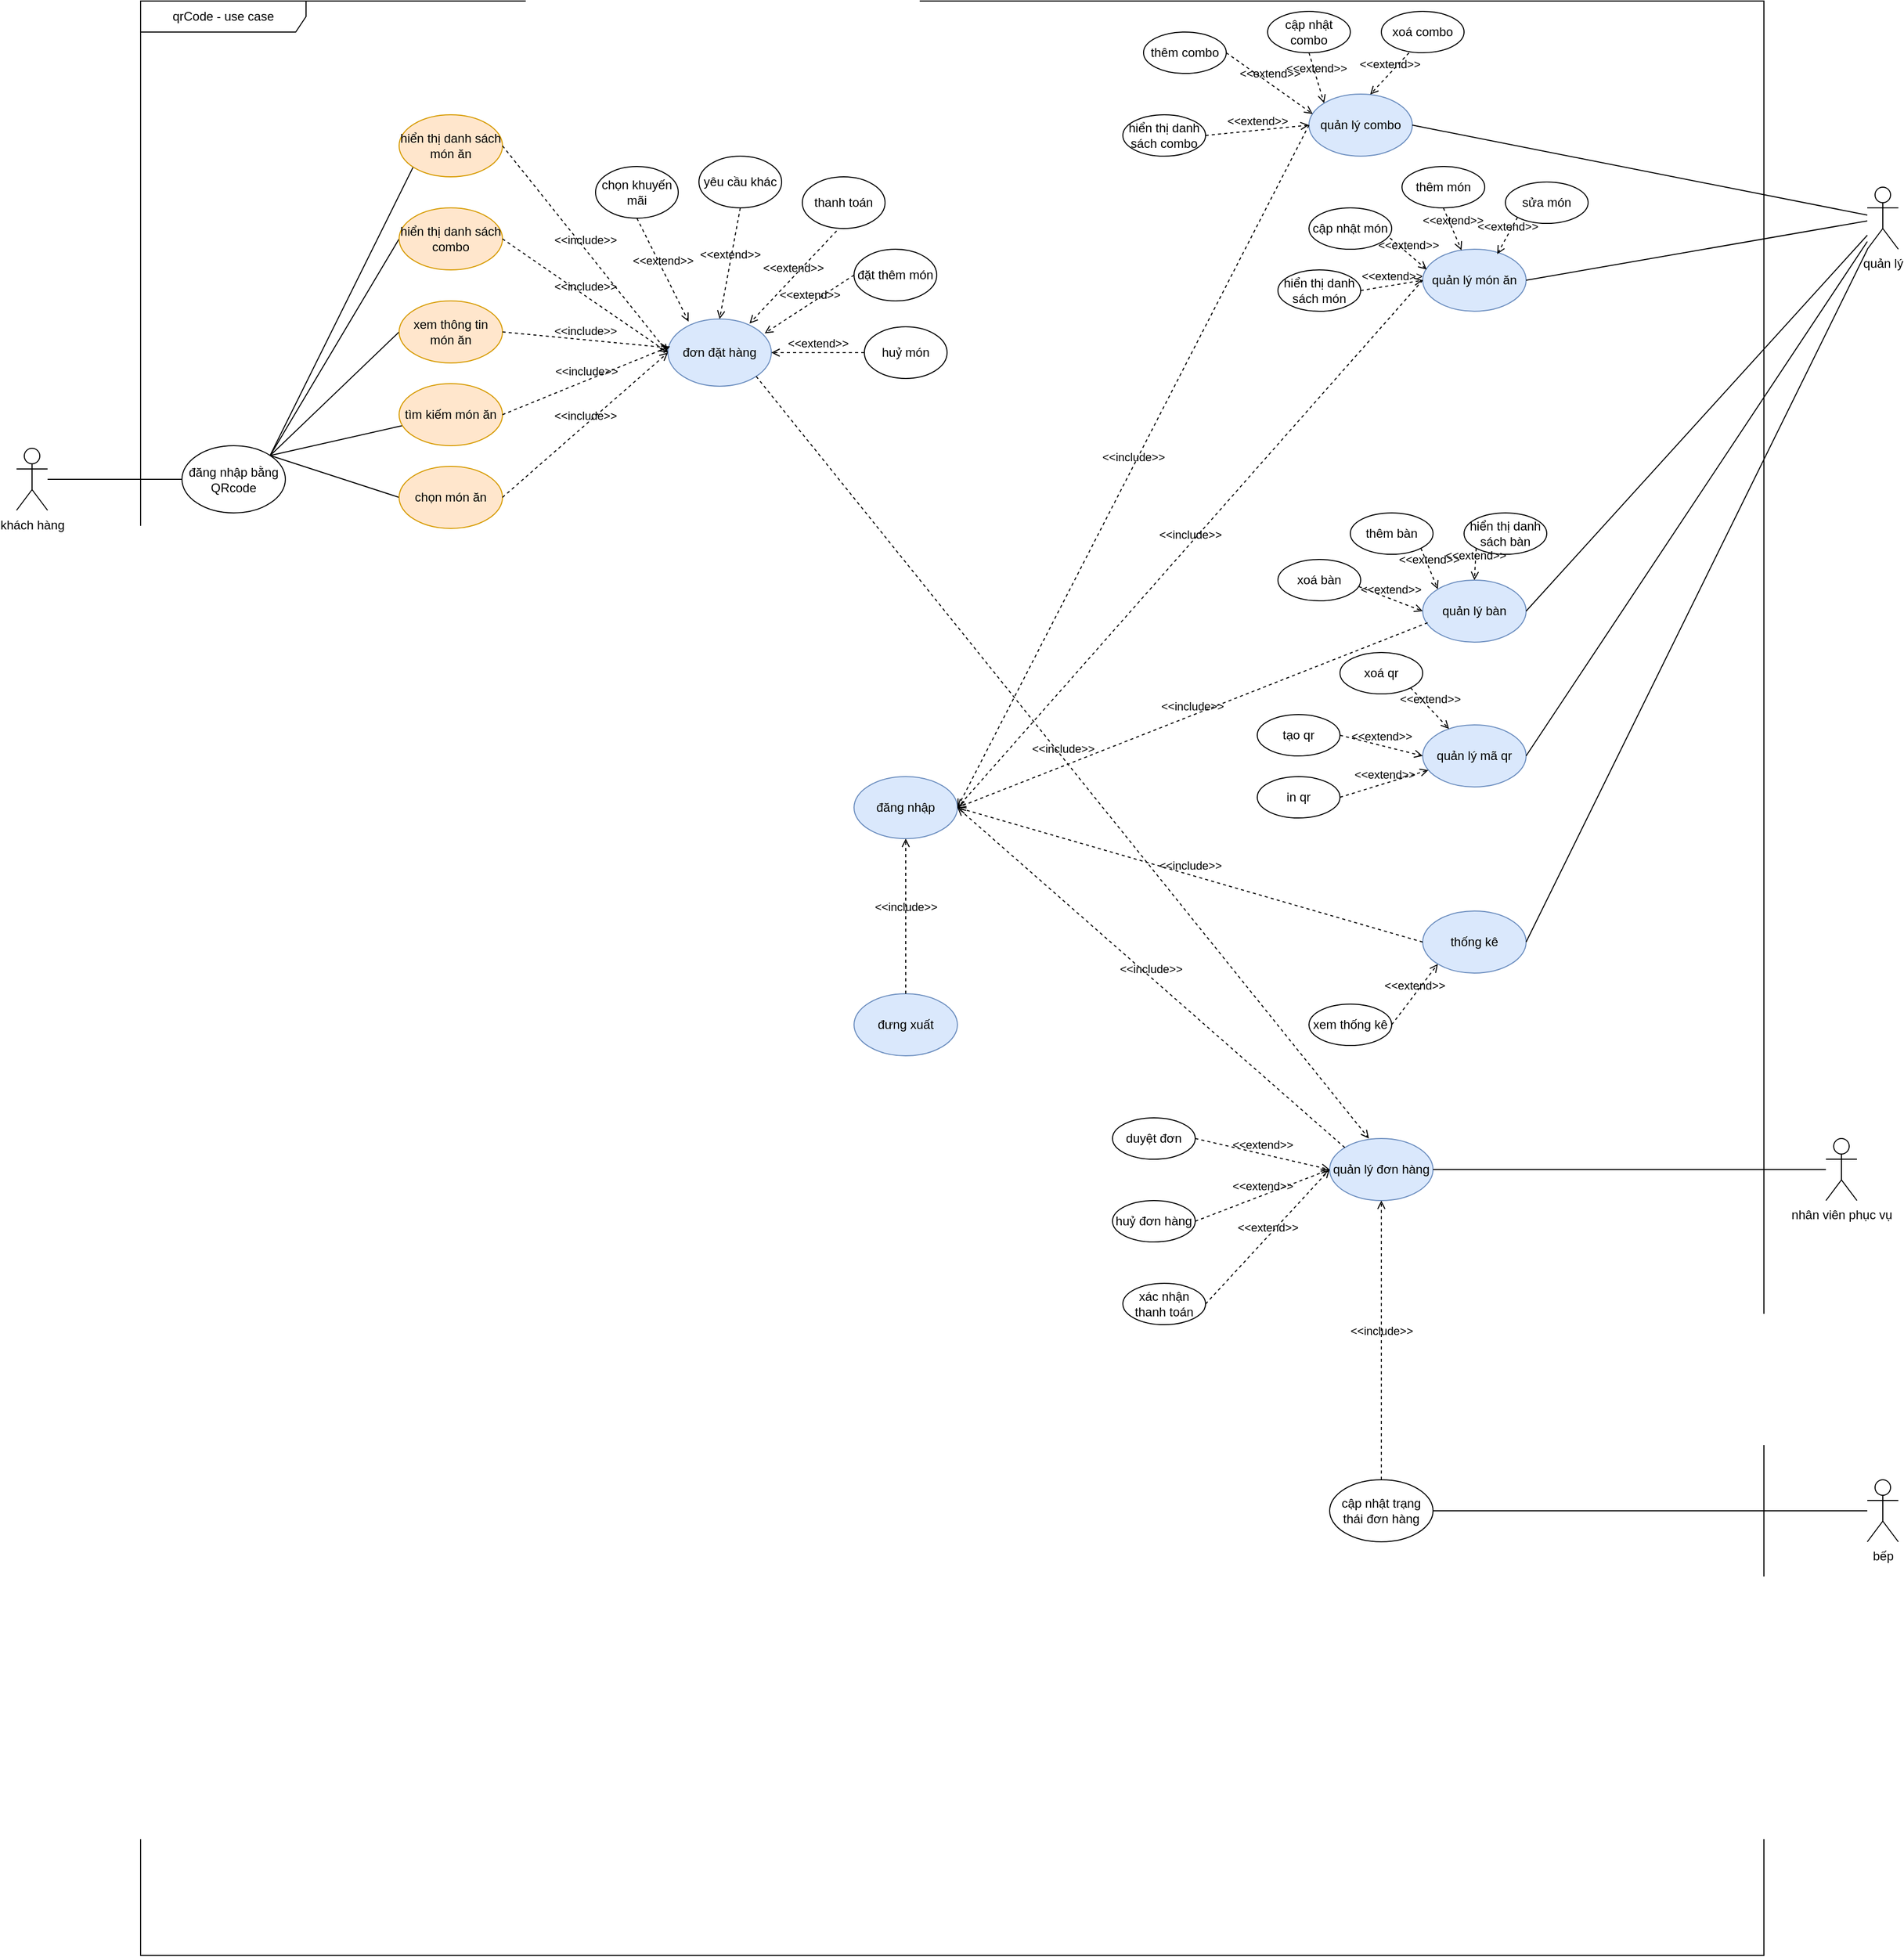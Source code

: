 <mxfile version="24.8.4">
  <diagram name="Trang-1" id="KUGLHPBJDXLbqY33dowA">
    <mxGraphModel dx="1434" dy="746" grid="1" gridSize="10" guides="1" tooltips="1" connect="1" arrows="1" fold="1" page="1" pageScale="1" pageWidth="1920" pageHeight="1200" math="0" shadow="0">
      <root>
        <mxCell id="0" />
        <mxCell id="1" parent="0" />
        <mxCell id="tp8tk3ZOuLwhO5mAe-Hx-1" value="qrCode - use case" style="shape=umlFrame;whiteSpace=wrap;html=1;pointerEvents=0;recursiveResize=0;container=1;collapsible=0;width=160;" parent="1" vertex="1">
          <mxGeometry x="180" y="360" width="1570" height="1890" as="geometry" />
        </mxCell>
        <mxCell id="WepjOPcnquh5TteQ4RRN-25" style="rounded=0;orthogonalLoop=1;jettySize=auto;html=1;entryX=0;entryY=0.5;entryDx=0;entryDy=0;endArrow=none;endFill=0;" parent="tp8tk3ZOuLwhO5mAe-Hx-1" edge="1">
          <mxGeometry relative="1" as="geometry">
            <mxPoint x="120.003" y="450.002" as="sourcePoint" />
            <mxPoint x="264.64" y="158.43" as="targetPoint" />
          </mxGeometry>
        </mxCell>
        <mxCell id="WepjOPcnquh5TteQ4RRN-27" style="rounded=0;orthogonalLoop=1;jettySize=auto;html=1;entryX=0;entryY=0.5;entryDx=0;entryDy=0;endArrow=none;endFill=0;exitX=1;exitY=0;exitDx=0;exitDy=0;" parent="tp8tk3ZOuLwhO5mAe-Hx-1" source="WepjOPcnquh5TteQ4RRN-2" target="WepjOPcnquh5TteQ4RRN-5" edge="1">
          <mxGeometry relative="1" as="geometry" />
        </mxCell>
        <mxCell id="WepjOPcnquh5TteQ4RRN-28" style="rounded=0;orthogonalLoop=1;jettySize=auto;html=1;entryX=0;entryY=0.5;entryDx=0;entryDy=0;endArrow=none;endFill=0;exitX=1;exitY=0;exitDx=0;exitDy=0;" parent="tp8tk3ZOuLwhO5mAe-Hx-1" source="WepjOPcnquh5TteQ4RRN-2" target="WepjOPcnquh5TteQ4RRN-6" edge="1">
          <mxGeometry relative="1" as="geometry" />
        </mxCell>
        <mxCell id="WepjOPcnquh5TteQ4RRN-29" style="rounded=0;orthogonalLoop=1;jettySize=auto;html=1;endArrow=none;endFill=0;exitX=1;exitY=0;exitDx=0;exitDy=0;" parent="tp8tk3ZOuLwhO5mAe-Hx-1" source="WepjOPcnquh5TteQ4RRN-2" target="WepjOPcnquh5TteQ4RRN-7" edge="1">
          <mxGeometry relative="1" as="geometry" />
        </mxCell>
        <mxCell id="WepjOPcnquh5TteQ4RRN-30" style="rounded=0;orthogonalLoop=1;jettySize=auto;html=1;entryX=0;entryY=0.5;entryDx=0;entryDy=0;endArrow=none;endFill=0;exitX=1;exitY=0;exitDx=0;exitDy=0;" parent="tp8tk3ZOuLwhO5mAe-Hx-1" source="WepjOPcnquh5TteQ4RRN-2" target="WepjOPcnquh5TteQ4RRN-18" edge="1">
          <mxGeometry relative="1" as="geometry" />
        </mxCell>
        <mxCell id="WepjOPcnquh5TteQ4RRN-2" value="đăng nhập bằng QRcode" style="ellipse;whiteSpace=wrap;html=1;" parent="tp8tk3ZOuLwhO5mAe-Hx-1" vertex="1">
          <mxGeometry x="40" y="430" width="100" height="65" as="geometry" />
        </mxCell>
        <mxCell id="WepjOPcnquh5TteQ4RRN-4" value="hiển thị danh sách món ăn" style="ellipse;whiteSpace=wrap;html=1;fillColor=#ffe6cc;strokeColor=#d79b00;" parent="tp8tk3ZOuLwhO5mAe-Hx-1" vertex="1">
          <mxGeometry x="250" y="110" width="100" height="60" as="geometry" />
        </mxCell>
        <mxCell id="WepjOPcnquh5TteQ4RRN-5" value="hiển thị danh sách combo" style="ellipse;whiteSpace=wrap;html=1;fillColor=#ffe6cc;strokeColor=#d79b00;" parent="tp8tk3ZOuLwhO5mAe-Hx-1" vertex="1">
          <mxGeometry x="250" y="200" width="100" height="60" as="geometry" />
        </mxCell>
        <mxCell id="WepjOPcnquh5TteQ4RRN-6" value="xem thông tin món ăn" style="ellipse;whiteSpace=wrap;html=1;fillColor=#ffe6cc;strokeColor=#d79b00;" parent="tp8tk3ZOuLwhO5mAe-Hx-1" vertex="1">
          <mxGeometry x="250" y="290" width="100" height="60" as="geometry" />
        </mxCell>
        <mxCell id="WepjOPcnquh5TteQ4RRN-7" value="tìm kiếm món ăn" style="ellipse;whiteSpace=wrap;html=1;fillColor=#ffe6cc;strokeColor=#d79b00;" parent="tp8tk3ZOuLwhO5mAe-Hx-1" vertex="1">
          <mxGeometry x="250" y="370" width="100" height="60" as="geometry" />
        </mxCell>
        <mxCell id="WepjOPcnquh5TteQ4RRN-8" value="đơn đặt hàng" style="ellipse;whiteSpace=wrap;html=1;fillColor=#dae8fc;strokeColor=#6c8ebf;" parent="tp8tk3ZOuLwhO5mAe-Hx-1" vertex="1">
          <mxGeometry x="510" y="307.5" width="100" height="65" as="geometry" />
        </mxCell>
        <mxCell id="WepjOPcnquh5TteQ4RRN-14" value="chọn khuyến mãi" style="ellipse;whiteSpace=wrap;html=1;" parent="tp8tk3ZOuLwhO5mAe-Hx-1" vertex="1">
          <mxGeometry x="440" y="160" width="80" height="50" as="geometry" />
        </mxCell>
        <mxCell id="WepjOPcnquh5TteQ4RRN-15" value="yêu cầu khác" style="ellipse;whiteSpace=wrap;html=1;" parent="tp8tk3ZOuLwhO5mAe-Hx-1" vertex="1">
          <mxGeometry x="540" y="150" width="80" height="50" as="geometry" />
        </mxCell>
        <mxCell id="WepjOPcnquh5TteQ4RRN-16" value="&amp;lt;&amp;lt;extend&amp;gt;&amp;gt;" style="html=1;verticalAlign=bottom;labelBackgroundColor=none;endArrow=open;endFill=0;dashed=1;rounded=0;exitX=0.5;exitY=1;exitDx=0;exitDy=0;entryX=0.5;entryY=0;entryDx=0;entryDy=0;" parent="tp8tk3ZOuLwhO5mAe-Hx-1" source="WepjOPcnquh5TteQ4RRN-15" target="WepjOPcnquh5TteQ4RRN-8" edge="1">
          <mxGeometry width="160" relative="1" as="geometry">
            <mxPoint x="570" y="320" as="sourcePoint" />
            <mxPoint x="730" y="320" as="targetPoint" />
          </mxGeometry>
        </mxCell>
        <mxCell id="WepjOPcnquh5TteQ4RRN-17" value="&amp;lt;&amp;lt;extend&amp;gt;&amp;gt;" style="html=1;verticalAlign=bottom;labelBackgroundColor=none;endArrow=open;endFill=0;dashed=1;rounded=0;exitX=0.5;exitY=1;exitDx=0;exitDy=0;entryX=0.2;entryY=0.038;entryDx=0;entryDy=0;entryPerimeter=0;" parent="tp8tk3ZOuLwhO5mAe-Hx-1" source="WepjOPcnquh5TteQ4RRN-14" target="WepjOPcnquh5TteQ4RRN-8" edge="1">
          <mxGeometry width="160" relative="1" as="geometry">
            <mxPoint x="580" y="215" as="sourcePoint" />
            <mxPoint x="546" y="270" as="targetPoint" />
          </mxGeometry>
        </mxCell>
        <mxCell id="WepjOPcnquh5TteQ4RRN-18" value="chọn món ăn" style="ellipse;whiteSpace=wrap;html=1;fillColor=#ffe6cc;strokeColor=#d79b00;" parent="tp8tk3ZOuLwhO5mAe-Hx-1" vertex="1">
          <mxGeometry x="250" y="450" width="100" height="60" as="geometry" />
        </mxCell>
        <mxCell id="WepjOPcnquh5TteQ4RRN-21" value="thanh toán" style="ellipse;whiteSpace=wrap;html=1;" parent="tp8tk3ZOuLwhO5mAe-Hx-1" vertex="1">
          <mxGeometry x="640" y="170" width="80" height="50" as="geometry" />
        </mxCell>
        <mxCell id="WepjOPcnquh5TteQ4RRN-22" value="&amp;lt;&amp;lt;extend&amp;gt;&amp;gt;" style="html=1;verticalAlign=bottom;labelBackgroundColor=none;endArrow=open;endFill=0;dashed=1;rounded=0;exitX=0.414;exitY=1.047;exitDx=0;exitDy=0;entryX=0.789;entryY=0.067;entryDx=0;entryDy=0;entryPerimeter=0;exitPerimeter=0;" parent="tp8tk3ZOuLwhO5mAe-Hx-1" source="WepjOPcnquh5TteQ4RRN-21" target="WepjOPcnquh5TteQ4RRN-8" edge="1">
          <mxGeometry width="160" relative="1" as="geometry">
            <mxPoint x="580" y="215" as="sourcePoint" />
            <mxPoint x="546" y="270" as="targetPoint" />
          </mxGeometry>
        </mxCell>
        <mxCell id="WepjOPcnquh5TteQ4RRN-31" value="&amp;lt;&amp;lt;include&amp;gt;&amp;gt;" style="html=1;verticalAlign=bottom;labelBackgroundColor=none;endArrow=open;endFill=0;dashed=1;rounded=0;exitX=1;exitY=0.5;exitDx=0;exitDy=0;entryX=0;entryY=0.5;entryDx=0;entryDy=0;" parent="tp8tk3ZOuLwhO5mAe-Hx-1" source="WepjOPcnquh5TteQ4RRN-4" target="WepjOPcnquh5TteQ4RRN-8" edge="1">
          <mxGeometry width="160" relative="1" as="geometry">
            <mxPoint x="360" y="290" as="sourcePoint" />
            <mxPoint x="520" y="290" as="targetPoint" />
          </mxGeometry>
        </mxCell>
        <mxCell id="WepjOPcnquh5TteQ4RRN-32" value="&amp;lt;&amp;lt;include&amp;gt;&amp;gt;" style="html=1;verticalAlign=bottom;labelBackgroundColor=none;endArrow=open;endFill=0;dashed=1;rounded=0;exitX=1;exitY=0.5;exitDx=0;exitDy=0;entryX=0;entryY=0.5;entryDx=0;entryDy=0;" parent="tp8tk3ZOuLwhO5mAe-Hx-1" source="WepjOPcnquh5TteQ4RRN-5" target="WepjOPcnquh5TteQ4RRN-8" edge="1">
          <mxGeometry width="160" relative="1" as="geometry">
            <mxPoint x="380" y="250" as="sourcePoint" />
            <mxPoint x="540" y="450" as="targetPoint" />
          </mxGeometry>
        </mxCell>
        <mxCell id="WepjOPcnquh5TteQ4RRN-33" value="&amp;lt;&amp;lt;include&amp;gt;&amp;gt;" style="html=1;verticalAlign=bottom;labelBackgroundColor=none;endArrow=open;endFill=0;dashed=1;rounded=0;exitX=1;exitY=0.5;exitDx=0;exitDy=0;" parent="tp8tk3ZOuLwhO5mAe-Hx-1" source="WepjOPcnquh5TteQ4RRN-6" target="WepjOPcnquh5TteQ4RRN-8" edge="1">
          <mxGeometry width="160" relative="1" as="geometry">
            <mxPoint x="370" y="160" as="sourcePoint" />
            <mxPoint x="530" y="360" as="targetPoint" />
          </mxGeometry>
        </mxCell>
        <mxCell id="WepjOPcnquh5TteQ4RRN-34" value="&amp;lt;&amp;lt;include&amp;gt;&amp;gt;" style="html=1;verticalAlign=bottom;labelBackgroundColor=none;endArrow=open;endFill=0;dashed=1;rounded=0;exitX=1;exitY=0.5;exitDx=0;exitDy=0;entryX=0.021;entryY=0.407;entryDx=0;entryDy=0;entryPerimeter=0;" parent="tp8tk3ZOuLwhO5mAe-Hx-1" source="WepjOPcnquh5TteQ4RRN-7" target="WepjOPcnquh5TteQ4RRN-8" edge="1">
          <mxGeometry width="160" relative="1" as="geometry">
            <mxPoint x="380" y="170" as="sourcePoint" />
            <mxPoint x="520" y="340" as="targetPoint" />
          </mxGeometry>
        </mxCell>
        <mxCell id="WepjOPcnquh5TteQ4RRN-36" value="đặt thêm món" style="ellipse;whiteSpace=wrap;html=1;" parent="tp8tk3ZOuLwhO5mAe-Hx-1" vertex="1">
          <mxGeometry x="690" y="240" width="80" height="50" as="geometry" />
        </mxCell>
        <mxCell id="WepjOPcnquh5TteQ4RRN-37" value="huỷ món" style="ellipse;whiteSpace=wrap;html=1;" parent="tp8tk3ZOuLwhO5mAe-Hx-1" vertex="1">
          <mxGeometry x="700" y="315" width="80" height="50" as="geometry" />
        </mxCell>
        <mxCell id="WepjOPcnquh5TteQ4RRN-38" value="&amp;lt;&amp;lt;extend&amp;gt;&amp;gt;" style="html=1;verticalAlign=bottom;labelBackgroundColor=none;endArrow=open;endFill=0;dashed=1;rounded=0;entryX=1;entryY=0.5;entryDx=0;entryDy=0;" parent="tp8tk3ZOuLwhO5mAe-Hx-1" source="WepjOPcnquh5TteQ4RRN-37" target="WepjOPcnquh5TteQ4RRN-8" edge="1">
          <mxGeometry width="160" relative="1" as="geometry">
            <mxPoint x="683" y="232" as="sourcePoint" />
            <mxPoint x="599" y="322" as="targetPoint" />
          </mxGeometry>
        </mxCell>
        <mxCell id="WepjOPcnquh5TteQ4RRN-39" value="&amp;lt;&amp;lt;extend&amp;gt;&amp;gt;" style="html=1;verticalAlign=bottom;labelBackgroundColor=none;endArrow=open;endFill=0;dashed=1;rounded=0;entryX=0.936;entryY=0.213;entryDx=0;entryDy=0;exitX=0;exitY=0.5;exitDx=0;exitDy=0;entryPerimeter=0;" parent="tp8tk3ZOuLwhO5mAe-Hx-1" source="WepjOPcnquh5TteQ4RRN-36" target="WepjOPcnquh5TteQ4RRN-8" edge="1">
          <mxGeometry width="160" relative="1" as="geometry">
            <mxPoint x="701" y="340" as="sourcePoint" />
            <mxPoint x="620" y="350" as="targetPoint" />
          </mxGeometry>
        </mxCell>
        <mxCell id="WepjOPcnquh5TteQ4RRN-43" value="quản lý combo" style="ellipse;whiteSpace=wrap;html=1;fillColor=#dae8fc;strokeColor=#6c8ebf;" parent="tp8tk3ZOuLwhO5mAe-Hx-1" vertex="1">
          <mxGeometry x="1130" y="90" width="100" height="60" as="geometry" />
        </mxCell>
        <mxCell id="WepjOPcnquh5TteQ4RRN-44" value="quản lý món ăn" style="ellipse;whiteSpace=wrap;html=1;fillColor=#dae8fc;strokeColor=#6c8ebf;" parent="tp8tk3ZOuLwhO5mAe-Hx-1" vertex="1">
          <mxGeometry x="1240" y="240" width="100" height="60" as="geometry" />
        </mxCell>
        <mxCell id="WepjOPcnquh5TteQ4RRN-46" value="thống kê" style="ellipse;whiteSpace=wrap;html=1;fillColor=#dae8fc;strokeColor=#6c8ebf;" parent="tp8tk3ZOuLwhO5mAe-Hx-1" vertex="1">
          <mxGeometry x="1240" y="880" width="100" height="60" as="geometry" />
        </mxCell>
        <mxCell id="WepjOPcnquh5TteQ4RRN-47" value="quản lý đơn hàng" style="ellipse;whiteSpace=wrap;html=1;fillColor=#dae8fc;strokeColor=#6c8ebf;" parent="tp8tk3ZOuLwhO5mAe-Hx-1" vertex="1">
          <mxGeometry x="1150" y="1100" width="100" height="60" as="geometry" />
        </mxCell>
        <mxCell id="WepjOPcnquh5TteQ4RRN-48" value="cập nhật trạng thái đơn hàng" style="ellipse;whiteSpace=wrap;html=1;" parent="tp8tk3ZOuLwhO5mAe-Hx-1" vertex="1">
          <mxGeometry x="1150" y="1430" width="100" height="60" as="geometry" />
        </mxCell>
        <mxCell id="WepjOPcnquh5TteQ4RRN-49" value="quản lý bàn" style="ellipse;whiteSpace=wrap;html=1;fillColor=#dae8fc;strokeColor=#6c8ebf;" parent="tp8tk3ZOuLwhO5mAe-Hx-1" vertex="1">
          <mxGeometry x="1240" y="560" width="100" height="60" as="geometry" />
        </mxCell>
        <mxCell id="WepjOPcnquh5TteQ4RRN-50" value="quản lý mã qr" style="ellipse;whiteSpace=wrap;html=1;fillColor=#dae8fc;strokeColor=#6c8ebf;" parent="tp8tk3ZOuLwhO5mAe-Hx-1" vertex="1">
          <mxGeometry x="1240" y="700" width="100" height="60" as="geometry" />
        </mxCell>
        <mxCell id="WepjOPcnquh5TteQ4RRN-87" value="đăng nhập" style="ellipse;whiteSpace=wrap;html=1;fillColor=#dae8fc;strokeColor=#6c8ebf;" parent="tp8tk3ZOuLwhO5mAe-Hx-1" vertex="1">
          <mxGeometry x="690" y="750" width="100" height="60" as="geometry" />
        </mxCell>
        <mxCell id="WepjOPcnquh5TteQ4RRN-94" value="&amp;lt;&amp;lt;include&amp;gt;&amp;gt;" style="html=1;verticalAlign=bottom;labelBackgroundColor=none;endArrow=open;endFill=0;dashed=1;rounded=0;exitX=0;exitY=0.5;exitDx=0;exitDy=0;entryX=1;entryY=0.5;entryDx=0;entryDy=0;" parent="tp8tk3ZOuLwhO5mAe-Hx-1" source="WepjOPcnquh5TteQ4RRN-43" target="WepjOPcnquh5TteQ4RRN-87" edge="1">
          <mxGeometry width="160" relative="1" as="geometry">
            <mxPoint x="1150" y="460" as="sourcePoint" />
            <mxPoint x="1310" y="320" as="targetPoint" />
          </mxGeometry>
        </mxCell>
        <mxCell id="WepjOPcnquh5TteQ4RRN-96" value="&amp;lt;&amp;lt;include&amp;gt;&amp;gt;" style="html=1;verticalAlign=bottom;labelBackgroundColor=none;endArrow=open;endFill=0;dashed=1;rounded=0;exitX=0;exitY=0.5;exitDx=0;exitDy=0;entryX=1;entryY=0.5;entryDx=0;entryDy=0;" parent="tp8tk3ZOuLwhO5mAe-Hx-1" source="WepjOPcnquh5TteQ4RRN-44" target="WepjOPcnquh5TteQ4RRN-87" edge="1">
          <mxGeometry width="160" relative="1" as="geometry">
            <mxPoint x="370" y="500" as="sourcePoint" />
            <mxPoint x="828" y="892" as="targetPoint" />
          </mxGeometry>
        </mxCell>
        <mxCell id="WepjOPcnquh5TteQ4RRN-97" value="thêm combo" style="ellipse;whiteSpace=wrap;html=1;" parent="tp8tk3ZOuLwhO5mAe-Hx-1" vertex="1">
          <mxGeometry x="970" y="30" width="80" height="40" as="geometry" />
        </mxCell>
        <mxCell id="WepjOPcnquh5TteQ4RRN-98" value="cập nhật combo" style="ellipse;whiteSpace=wrap;html=1;" parent="tp8tk3ZOuLwhO5mAe-Hx-1" vertex="1">
          <mxGeometry x="1090" y="10" width="80" height="40" as="geometry" />
        </mxCell>
        <mxCell id="WepjOPcnquh5TteQ4RRN-99" value="xoá combo" style="ellipse;whiteSpace=wrap;html=1;" parent="tp8tk3ZOuLwhO5mAe-Hx-1" vertex="1">
          <mxGeometry x="1200" y="10" width="80" height="40" as="geometry" />
        </mxCell>
        <mxCell id="WepjOPcnquh5TteQ4RRN-100" value="hiển thị danh sách combo" style="ellipse;whiteSpace=wrap;html=1;" parent="tp8tk3ZOuLwhO5mAe-Hx-1" vertex="1">
          <mxGeometry x="950" y="110" width="80" height="40" as="geometry" />
        </mxCell>
        <mxCell id="WepjOPcnquh5TteQ4RRN-101" value="&amp;lt;&amp;lt;extend&amp;gt;&amp;gt;" style="html=1;verticalAlign=bottom;labelBackgroundColor=none;endArrow=open;endFill=0;dashed=1;rounded=0;exitX=1;exitY=0.5;exitDx=0;exitDy=0;entryX=0;entryY=0.5;entryDx=0;entryDy=0;" parent="tp8tk3ZOuLwhO5mAe-Hx-1" source="WepjOPcnquh5TteQ4RRN-100" target="WepjOPcnquh5TteQ4RRN-43" edge="1">
          <mxGeometry width="160" relative="1" as="geometry">
            <mxPoint x="1060" y="100" as="sourcePoint" />
            <mxPoint x="976" y="190" as="targetPoint" />
          </mxGeometry>
        </mxCell>
        <mxCell id="WepjOPcnquh5TteQ4RRN-103" value="&amp;lt;&amp;lt;extend&amp;gt;&amp;gt;" style="html=1;verticalAlign=bottom;labelBackgroundColor=none;endArrow=open;endFill=0;dashed=1;rounded=0;exitX=0.5;exitY=1;exitDx=0;exitDy=0;entryX=0;entryY=0;entryDx=0;entryDy=0;" parent="tp8tk3ZOuLwhO5mAe-Hx-1" source="WepjOPcnquh5TteQ4RRN-98" target="WepjOPcnquh5TteQ4RRN-43" edge="1">
          <mxGeometry width="160" relative="1" as="geometry">
            <mxPoint x="1120" y="80" as="sourcePoint" />
            <mxPoint x="1036" y="170" as="targetPoint" />
          </mxGeometry>
        </mxCell>
        <mxCell id="WepjOPcnquh5TteQ4RRN-104" value="&amp;lt;&amp;lt;extend&amp;gt;&amp;gt;" style="html=1;verticalAlign=bottom;labelBackgroundColor=none;endArrow=open;endFill=0;dashed=1;rounded=0;exitX=0.334;exitY=1.003;exitDx=0;exitDy=0;entryX=0.592;entryY=0.007;entryDx=0;entryDy=0;entryPerimeter=0;exitPerimeter=0;" parent="tp8tk3ZOuLwhO5mAe-Hx-1" source="WepjOPcnquh5TteQ4RRN-99" target="WepjOPcnquh5TteQ4RRN-43" edge="1">
          <mxGeometry width="160" relative="1" as="geometry">
            <mxPoint x="1210" y="100" as="sourcePoint" />
            <mxPoint x="1126" y="190" as="targetPoint" />
          </mxGeometry>
        </mxCell>
        <mxCell id="WepjOPcnquh5TteQ4RRN-102" value="&amp;lt;&amp;lt;extend&amp;gt;&amp;gt;" style="html=1;verticalAlign=bottom;labelBackgroundColor=none;endArrow=open;endFill=0;dashed=1;rounded=0;exitX=1;exitY=0.5;exitDx=0;exitDy=0;entryX=0.036;entryY=0.32;entryDx=0;entryDy=0;entryPerimeter=0;" parent="tp8tk3ZOuLwhO5mAe-Hx-1" source="WepjOPcnquh5TteQ4RRN-97" target="WepjOPcnquh5TteQ4RRN-43" edge="1">
          <mxGeometry width="160" relative="1" as="geometry">
            <mxPoint x="693" y="242" as="sourcePoint" />
            <mxPoint x="1090" y="140" as="targetPoint" />
          </mxGeometry>
        </mxCell>
        <mxCell id="WepjOPcnquh5TteQ4RRN-105" value="cập nhật món" style="ellipse;whiteSpace=wrap;html=1;" parent="tp8tk3ZOuLwhO5mAe-Hx-1" vertex="1">
          <mxGeometry x="1130" y="200" width="80" height="40" as="geometry" />
        </mxCell>
        <mxCell id="WepjOPcnquh5TteQ4RRN-106" value="thêm món" style="ellipse;whiteSpace=wrap;html=1;" parent="tp8tk3ZOuLwhO5mAe-Hx-1" vertex="1">
          <mxGeometry x="1220" y="160" width="80" height="40" as="geometry" />
        </mxCell>
        <mxCell id="WepjOPcnquh5TteQ4RRN-107" value="sửa món" style="ellipse;whiteSpace=wrap;html=1;" parent="tp8tk3ZOuLwhO5mAe-Hx-1" vertex="1">
          <mxGeometry x="1320" y="175" width="80" height="40" as="geometry" />
        </mxCell>
        <mxCell id="WepjOPcnquh5TteQ4RRN-108" value="hiển thị danh sách món" style="ellipse;whiteSpace=wrap;html=1;" parent="tp8tk3ZOuLwhO5mAe-Hx-1" vertex="1">
          <mxGeometry x="1100" y="260" width="80" height="40" as="geometry" />
        </mxCell>
        <mxCell id="WepjOPcnquh5TteQ4RRN-109" value="&amp;lt;&amp;lt;extend&amp;gt;&amp;gt;" style="html=1;verticalAlign=bottom;labelBackgroundColor=none;endArrow=open;endFill=0;dashed=1;rounded=0;exitX=0.98;exitY=0.731;exitDx=0;exitDy=0;entryX=0.039;entryY=0.327;entryDx=0;entryDy=0;entryPerimeter=0;exitPerimeter=0;" parent="tp8tk3ZOuLwhO5mAe-Hx-1" source="WepjOPcnquh5TteQ4RRN-105" target="WepjOPcnquh5TteQ4RRN-44" edge="1">
          <mxGeometry width="160" relative="1" as="geometry">
            <mxPoint x="1240" y="220" as="sourcePoint" />
            <mxPoint x="1156" y="310" as="targetPoint" />
          </mxGeometry>
        </mxCell>
        <mxCell id="WepjOPcnquh5TteQ4RRN-110" value="&amp;lt;&amp;lt;extend&amp;gt;&amp;gt;" style="html=1;verticalAlign=bottom;labelBackgroundColor=none;endArrow=open;endFill=0;dashed=1;rounded=0;exitX=0.5;exitY=1;exitDx=0;exitDy=0;" parent="tp8tk3ZOuLwhO5mAe-Hx-1" source="WepjOPcnquh5TteQ4RRN-106" target="WepjOPcnquh5TteQ4RRN-44" edge="1">
          <mxGeometry width="160" relative="1" as="geometry">
            <mxPoint x="1280" y="220" as="sourcePoint" />
            <mxPoint x="1196" y="310" as="targetPoint" />
          </mxGeometry>
        </mxCell>
        <mxCell id="WepjOPcnquh5TteQ4RRN-111" value="&amp;lt;&amp;lt;extend&amp;gt;&amp;gt;" style="html=1;verticalAlign=bottom;labelBackgroundColor=none;endArrow=open;endFill=0;dashed=1;rounded=0;exitX=0;exitY=1;exitDx=0;exitDy=0;entryX=0.721;entryY=0.08;entryDx=0;entryDy=0;entryPerimeter=0;" parent="tp8tk3ZOuLwhO5mAe-Hx-1" source="WepjOPcnquh5TteQ4RRN-107" target="WepjOPcnquh5TteQ4RRN-44" edge="1">
          <mxGeometry width="160" relative="1" as="geometry">
            <mxPoint x="1350" y="230" as="sourcePoint" />
            <mxPoint x="1266" y="320" as="targetPoint" />
          </mxGeometry>
        </mxCell>
        <mxCell id="WepjOPcnquh5TteQ4RRN-112" value="&amp;lt;&amp;lt;extend&amp;gt;&amp;gt;" style="html=1;verticalAlign=bottom;labelBackgroundColor=none;endArrow=open;endFill=0;dashed=1;rounded=0;exitX=1;exitY=0.5;exitDx=0;exitDy=0;entryX=0;entryY=0.5;entryDx=0;entryDy=0;" parent="tp8tk3ZOuLwhO5mAe-Hx-1" source="WepjOPcnquh5TteQ4RRN-108" target="WepjOPcnquh5TteQ4RRN-44" edge="1">
          <mxGeometry width="160" relative="1" as="geometry">
            <mxPoint x="1200" y="270" as="sourcePoint" />
            <mxPoint x="1116" y="360" as="targetPoint" />
          </mxGeometry>
        </mxCell>
        <mxCell id="WepjOPcnquh5TteQ4RRN-119" value="xoá bàn" style="ellipse;whiteSpace=wrap;html=1;" parent="tp8tk3ZOuLwhO5mAe-Hx-1" vertex="1">
          <mxGeometry x="1100" y="540" width="80" height="40" as="geometry" />
        </mxCell>
        <mxCell id="WepjOPcnquh5TteQ4RRN-120" value="thêm bàn" style="ellipse;whiteSpace=wrap;html=1;" parent="tp8tk3ZOuLwhO5mAe-Hx-1" vertex="1">
          <mxGeometry x="1170" y="495" width="80" height="40" as="geometry" />
        </mxCell>
        <mxCell id="WepjOPcnquh5TteQ4RRN-121" value="hiển thị danh sách bàn" style="ellipse;whiteSpace=wrap;html=1;" parent="tp8tk3ZOuLwhO5mAe-Hx-1" vertex="1">
          <mxGeometry x="1280" y="495" width="80" height="40" as="geometry" />
        </mxCell>
        <mxCell id="WepjOPcnquh5TteQ4RRN-122" value="&amp;lt;&amp;lt;extend&amp;gt;&amp;gt;" style="html=1;verticalAlign=bottom;labelBackgroundColor=none;endArrow=open;endFill=0;dashed=1;rounded=0;exitX=0.979;exitY=0.658;exitDx=0;exitDy=0;entryX=0;entryY=0.5;entryDx=0;entryDy=0;exitPerimeter=0;" parent="tp8tk3ZOuLwhO5mAe-Hx-1" source="WepjOPcnquh5TteQ4RRN-119" target="WepjOPcnquh5TteQ4RRN-49" edge="1">
          <mxGeometry width="160" relative="1" as="geometry">
            <mxPoint x="1200" y="560" as="sourcePoint" />
            <mxPoint x="1116" y="650" as="targetPoint" />
          </mxGeometry>
        </mxCell>
        <mxCell id="WepjOPcnquh5TteQ4RRN-123" value="&amp;lt;&amp;lt;extend&amp;gt;&amp;gt;" style="html=1;verticalAlign=bottom;labelBackgroundColor=none;endArrow=open;endFill=0;dashed=1;rounded=0;exitX=1;exitY=1;exitDx=0;exitDy=0;entryX=0;entryY=0;entryDx=0;entryDy=0;" parent="tp8tk3ZOuLwhO5mAe-Hx-1" source="WepjOPcnquh5TteQ4RRN-120" target="WepjOPcnquh5TteQ4RRN-49" edge="1">
          <mxGeometry width="160" relative="1" as="geometry">
            <mxPoint x="1260" y="540" as="sourcePoint" />
            <mxPoint x="1176" y="630" as="targetPoint" />
          </mxGeometry>
        </mxCell>
        <mxCell id="WepjOPcnquh5TteQ4RRN-124" value="&amp;lt;&amp;lt;extend&amp;gt;&amp;gt;" style="html=1;verticalAlign=bottom;labelBackgroundColor=none;endArrow=open;endFill=0;dashed=1;rounded=0;exitX=0;exitY=1;exitDx=0;exitDy=0;entryX=0.5;entryY=0;entryDx=0;entryDy=0;" parent="tp8tk3ZOuLwhO5mAe-Hx-1" source="WepjOPcnquh5TteQ4RRN-121" target="WepjOPcnquh5TteQ4RRN-49" edge="1">
          <mxGeometry width="160" relative="1" as="geometry">
            <mxPoint x="1310" y="550" as="sourcePoint" />
            <mxPoint x="1226" y="640" as="targetPoint" />
          </mxGeometry>
        </mxCell>
        <mxCell id="WepjOPcnquh5TteQ4RRN-125" value="tạo qr" style="ellipse;whiteSpace=wrap;html=1;" parent="tp8tk3ZOuLwhO5mAe-Hx-1" vertex="1">
          <mxGeometry x="1080" y="690" width="80" height="40" as="geometry" />
        </mxCell>
        <mxCell id="WepjOPcnquh5TteQ4RRN-126" value="&amp;lt;&amp;lt;extend&amp;gt;&amp;gt;" style="html=1;verticalAlign=bottom;labelBackgroundColor=none;endArrow=open;endFill=0;dashed=1;rounded=0;exitX=1;exitY=0.5;exitDx=0;exitDy=0;entryX=0;entryY=0.5;entryDx=0;entryDy=0;" parent="tp8tk3ZOuLwhO5mAe-Hx-1" source="WepjOPcnquh5TteQ4RRN-125" target="WepjOPcnquh5TteQ4RRN-50" edge="1">
          <mxGeometry width="160" relative="1" as="geometry">
            <mxPoint x="1190" y="740" as="sourcePoint" />
            <mxPoint x="1106" y="830" as="targetPoint" />
          </mxGeometry>
        </mxCell>
        <mxCell id="WepjOPcnquh5TteQ4RRN-127" value="xoá qr" style="ellipse;whiteSpace=wrap;html=1;" parent="tp8tk3ZOuLwhO5mAe-Hx-1" vertex="1">
          <mxGeometry x="1160" y="630" width="80" height="40" as="geometry" />
        </mxCell>
        <mxCell id="WepjOPcnquh5TteQ4RRN-128" value="&amp;lt;&amp;lt;extend&amp;gt;&amp;gt;" style="html=1;verticalAlign=bottom;labelBackgroundColor=none;endArrow=open;endFill=0;dashed=1;rounded=0;exitX=1;exitY=1;exitDx=0;exitDy=0;" parent="tp8tk3ZOuLwhO5mAe-Hx-1" source="WepjOPcnquh5TteQ4RRN-127" target="WepjOPcnquh5TteQ4RRN-50" edge="1">
          <mxGeometry width="160" relative="1" as="geometry">
            <mxPoint x="1290" y="650" as="sourcePoint" />
            <mxPoint x="1206" y="740" as="targetPoint" />
          </mxGeometry>
        </mxCell>
        <mxCell id="WepjOPcnquh5TteQ4RRN-129" value="in qr" style="ellipse;whiteSpace=wrap;html=1;" parent="tp8tk3ZOuLwhO5mAe-Hx-1" vertex="1">
          <mxGeometry x="1080" y="750" width="80" height="40" as="geometry" />
        </mxCell>
        <mxCell id="WepjOPcnquh5TteQ4RRN-130" value="&amp;lt;&amp;lt;extend&amp;gt;&amp;gt;" style="html=1;verticalAlign=bottom;labelBackgroundColor=none;endArrow=open;endFill=0;dashed=1;rounded=0;exitX=1;exitY=0.5;exitDx=0;exitDy=0;" parent="tp8tk3ZOuLwhO5mAe-Hx-1" source="WepjOPcnquh5TteQ4RRN-129" target="WepjOPcnquh5TteQ4RRN-50" edge="1">
          <mxGeometry width="160" relative="1" as="geometry">
            <mxPoint x="1210" y="770" as="sourcePoint" />
            <mxPoint x="1126" y="860" as="targetPoint" />
          </mxGeometry>
        </mxCell>
        <mxCell id="WepjOPcnquh5TteQ4RRN-131" value="xem thống kê" style="ellipse;whiteSpace=wrap;html=1;" parent="tp8tk3ZOuLwhO5mAe-Hx-1" vertex="1">
          <mxGeometry x="1130" y="970" width="80" height="40" as="geometry" />
        </mxCell>
        <mxCell id="WepjOPcnquh5TteQ4RRN-133" value="&amp;lt;&amp;lt;extend&amp;gt;&amp;gt;" style="html=1;verticalAlign=bottom;labelBackgroundColor=none;endArrow=open;endFill=0;dashed=1;rounded=0;exitX=1;exitY=0.5;exitDx=0;exitDy=0;entryX=0;entryY=1;entryDx=0;entryDy=0;" parent="tp8tk3ZOuLwhO5mAe-Hx-1" source="WepjOPcnquh5TteQ4RRN-131" target="WepjOPcnquh5TteQ4RRN-46" edge="1">
          <mxGeometry width="160" relative="1" as="geometry">
            <mxPoint x="1200" y="950" as="sourcePoint" />
            <mxPoint x="1116" y="1040" as="targetPoint" />
          </mxGeometry>
        </mxCell>
        <mxCell id="WepjOPcnquh5TteQ4RRN-134" value="&amp;lt;&amp;lt;include&amp;gt;&amp;gt;" style="html=1;verticalAlign=bottom;labelBackgroundColor=none;endArrow=open;endFill=0;dashed=1;rounded=0;exitX=1;exitY=1;exitDx=0;exitDy=0;" parent="tp8tk3ZOuLwhO5mAe-Hx-1" source="WepjOPcnquh5TteQ4RRN-8" edge="1">
          <mxGeometry width="160" relative="1" as="geometry">
            <mxPoint x="750" y="460" as="sourcePoint" />
            <mxPoint x="1188" y="1100" as="targetPoint" />
          </mxGeometry>
        </mxCell>
        <mxCell id="WepjOPcnquh5TteQ4RRN-135" value="duyệt đơn" style="ellipse;whiteSpace=wrap;html=1;" parent="tp8tk3ZOuLwhO5mAe-Hx-1" vertex="1">
          <mxGeometry x="940" y="1080" width="80" height="40" as="geometry" />
        </mxCell>
        <mxCell id="WepjOPcnquh5TteQ4RRN-136" value="&amp;lt;&amp;lt;extend&amp;gt;&amp;gt;" style="html=1;verticalAlign=bottom;labelBackgroundColor=none;endArrow=open;endFill=0;dashed=1;rounded=0;exitX=1;exitY=0.5;exitDx=0;exitDy=0;entryX=0;entryY=0.5;entryDx=0;entryDy=0;" parent="tp8tk3ZOuLwhO5mAe-Hx-1" source="WepjOPcnquh5TteQ4RRN-135" target="WepjOPcnquh5TteQ4RRN-47" edge="1">
          <mxGeometry width="160" relative="1" as="geometry">
            <mxPoint x="1060" y="1170" as="sourcePoint" />
            <mxPoint x="1140" y="1170" as="targetPoint" />
          </mxGeometry>
        </mxCell>
        <mxCell id="WepjOPcnquh5TteQ4RRN-137" value="&amp;lt;&amp;lt;include&amp;gt;&amp;gt;" style="html=1;verticalAlign=bottom;labelBackgroundColor=none;endArrow=open;endFill=0;dashed=1;rounded=0;exitX=0.5;exitY=0;exitDx=0;exitDy=0;entryX=0.5;entryY=1;entryDx=0;entryDy=0;" parent="tp8tk3ZOuLwhO5mAe-Hx-1" source="WepjOPcnquh5TteQ4RRN-48" target="WepjOPcnquh5TteQ4RRN-47" edge="1">
          <mxGeometry width="160" relative="1" as="geometry">
            <mxPoint x="1220" y="1290" as="sourcePoint" />
            <mxPoint x="1775" y="2057" as="targetPoint" />
          </mxGeometry>
        </mxCell>
        <mxCell id="WepjOPcnquh5TteQ4RRN-140" value="huỷ đơn hàng" style="ellipse;whiteSpace=wrap;html=1;" parent="tp8tk3ZOuLwhO5mAe-Hx-1" vertex="1">
          <mxGeometry x="940" y="1160" width="80" height="40" as="geometry" />
        </mxCell>
        <mxCell id="WepjOPcnquh5TteQ4RRN-142" value="xác nhận thanh toán" style="ellipse;whiteSpace=wrap;html=1;" parent="tp8tk3ZOuLwhO5mAe-Hx-1" vertex="1">
          <mxGeometry x="950" y="1240" width="80" height="40" as="geometry" />
        </mxCell>
        <mxCell id="WepjOPcnquh5TteQ4RRN-143" value="&amp;lt;&amp;lt;extend&amp;gt;&amp;gt;" style="html=1;verticalAlign=bottom;labelBackgroundColor=none;endArrow=open;endFill=0;dashed=1;rounded=0;exitX=1;exitY=0.5;exitDx=0;exitDy=0;entryX=0;entryY=0.5;entryDx=0;entryDy=0;" parent="tp8tk3ZOuLwhO5mAe-Hx-1" source="WepjOPcnquh5TteQ4RRN-140" target="WepjOPcnquh5TteQ4RRN-47" edge="1">
          <mxGeometry width="160" relative="1" as="geometry">
            <mxPoint x="1060" y="1150" as="sourcePoint" />
            <mxPoint x="1190" y="1220" as="targetPoint" />
          </mxGeometry>
        </mxCell>
        <mxCell id="WepjOPcnquh5TteQ4RRN-144" value="&amp;lt;&amp;lt;extend&amp;gt;&amp;gt;" style="html=1;verticalAlign=bottom;labelBackgroundColor=none;endArrow=open;endFill=0;dashed=1;rounded=0;exitX=1;exitY=0.5;exitDx=0;exitDy=0;entryX=0;entryY=0.5;entryDx=0;entryDy=0;" parent="tp8tk3ZOuLwhO5mAe-Hx-1" source="WepjOPcnquh5TteQ4RRN-142" target="WepjOPcnquh5TteQ4RRN-47" edge="1">
          <mxGeometry width="160" relative="1" as="geometry">
            <mxPoint x="1070" y="1220" as="sourcePoint" />
            <mxPoint x="1200" y="1290" as="targetPoint" />
          </mxGeometry>
        </mxCell>
        <mxCell id="WepjOPcnquh5TteQ4RRN-145" value="đưng xuất" style="ellipse;whiteSpace=wrap;html=1;fillColor=#dae8fc;strokeColor=#6c8ebf;" parent="tp8tk3ZOuLwhO5mAe-Hx-1" vertex="1">
          <mxGeometry x="690" y="960" width="100" height="60" as="geometry" />
        </mxCell>
        <mxCell id="WepjOPcnquh5TteQ4RRN-146" value="&amp;lt;&amp;lt;include&amp;gt;&amp;gt;" style="html=1;verticalAlign=bottom;labelBackgroundColor=none;endArrow=open;endFill=0;dashed=1;rounded=0;exitX=0.5;exitY=0;exitDx=0;exitDy=0;" parent="tp8tk3ZOuLwhO5mAe-Hx-1" source="WepjOPcnquh5TteQ4RRN-145" target="WepjOPcnquh5TteQ4RRN-87" edge="1">
          <mxGeometry width="160" relative="1" as="geometry">
            <mxPoint x="740" y="880" as="sourcePoint" />
            <mxPoint x="900" y="740" as="targetPoint" />
          </mxGeometry>
        </mxCell>
        <mxCell id="WepjOPcnquh5TteQ4RRN-9" style="edgeStyle=orthogonalEdgeStyle;rounded=0;orthogonalLoop=1;jettySize=auto;html=1;endArrow=none;endFill=0;" parent="1" source="WepjOPcnquh5TteQ4RRN-1" target="WepjOPcnquh5TteQ4RRN-2" edge="1">
          <mxGeometry relative="1" as="geometry" />
        </mxCell>
        <mxCell id="WepjOPcnquh5TteQ4RRN-1" value="khách hàng" style="shape=umlActor;verticalLabelPosition=bottom;verticalAlign=top;html=1;outlineConnect=0;" parent="1" vertex="1">
          <mxGeometry x="60" y="792.5" width="30" height="60" as="geometry" />
        </mxCell>
        <mxCell id="WepjOPcnquh5TteQ4RRN-35" value="&amp;lt;&amp;lt;include&amp;gt;&amp;gt;" style="html=1;verticalAlign=bottom;labelBackgroundColor=none;endArrow=open;endFill=0;dashed=1;rounded=0;exitX=1;exitY=0.5;exitDx=0;exitDy=0;" parent="1" source="WepjOPcnquh5TteQ4RRN-18" edge="1">
          <mxGeometry width="160" relative="1" as="geometry">
            <mxPoint x="570" y="540" as="sourcePoint" />
            <mxPoint x="690" y="700" as="targetPoint" />
          </mxGeometry>
        </mxCell>
        <mxCell id="WepjOPcnquh5TteQ4RRN-88" style="rounded=0;orthogonalLoop=1;jettySize=auto;html=1;entryX=1;entryY=0.5;entryDx=0;entryDy=0;endArrow=none;endFill=0;" parent="1" source="WepjOPcnquh5TteQ4RRN-40" target="WepjOPcnquh5TteQ4RRN-43" edge="1">
          <mxGeometry relative="1" as="geometry" />
        </mxCell>
        <mxCell id="WepjOPcnquh5TteQ4RRN-89" style="rounded=0;orthogonalLoop=1;jettySize=auto;html=1;entryX=1;entryY=0.5;entryDx=0;entryDy=0;endArrow=none;endFill=0;" parent="1" source="WepjOPcnquh5TteQ4RRN-40" target="WepjOPcnquh5TteQ4RRN-44" edge="1">
          <mxGeometry relative="1" as="geometry" />
        </mxCell>
        <mxCell id="WepjOPcnquh5TteQ4RRN-91" style="rounded=0;orthogonalLoop=1;jettySize=auto;html=1;entryX=1;entryY=0.5;entryDx=0;entryDy=0;endArrow=none;endFill=0;" parent="1" source="WepjOPcnquh5TteQ4RRN-40" target="WepjOPcnquh5TteQ4RRN-49" edge="1">
          <mxGeometry relative="1" as="geometry" />
        </mxCell>
        <mxCell id="WepjOPcnquh5TteQ4RRN-92" style="rounded=0;orthogonalLoop=1;jettySize=auto;html=1;entryX=1;entryY=0.5;entryDx=0;entryDy=0;endArrow=none;endFill=0;" parent="1" source="WepjOPcnquh5TteQ4RRN-40" target="WepjOPcnquh5TteQ4RRN-50" edge="1">
          <mxGeometry relative="1" as="geometry" />
        </mxCell>
        <mxCell id="WepjOPcnquh5TteQ4RRN-93" style="rounded=0;orthogonalLoop=1;jettySize=auto;html=1;entryX=1;entryY=0.5;entryDx=0;entryDy=0;endArrow=none;endFill=0;" parent="1" source="WepjOPcnquh5TteQ4RRN-40" target="WepjOPcnquh5TteQ4RRN-46" edge="1">
          <mxGeometry relative="1" as="geometry" />
        </mxCell>
        <mxCell id="WepjOPcnquh5TteQ4RRN-40" value="quản lý" style="shape=umlActor;verticalLabelPosition=bottom;verticalAlign=top;html=1;outlineConnect=0;" parent="1" vertex="1">
          <mxGeometry x="1850" y="540" width="30" height="60" as="geometry" />
        </mxCell>
        <mxCell id="WepjOPcnquh5TteQ4RRN-138" style="rounded=0;orthogonalLoop=1;jettySize=auto;html=1;entryX=1;entryY=0.5;entryDx=0;entryDy=0;endArrow=none;endFill=0;" parent="1" source="WepjOPcnquh5TteQ4RRN-41" target="WepjOPcnquh5TteQ4RRN-47" edge="1">
          <mxGeometry relative="1" as="geometry" />
        </mxCell>
        <mxCell id="WepjOPcnquh5TteQ4RRN-41" value="nhân viên phục vụ" style="shape=umlActor;verticalLabelPosition=bottom;verticalAlign=top;html=1;outlineConnect=0;" parent="1" vertex="1">
          <mxGeometry x="1810" y="1460" width="30" height="60" as="geometry" />
        </mxCell>
        <mxCell id="WepjOPcnquh5TteQ4RRN-139" style="rounded=0;orthogonalLoop=1;jettySize=auto;html=1;entryX=1;entryY=0.5;entryDx=0;entryDy=0;endArrow=none;endFill=0;" parent="1" source="WepjOPcnquh5TteQ4RRN-42" target="WepjOPcnquh5TteQ4RRN-48" edge="1">
          <mxGeometry relative="1" as="geometry" />
        </mxCell>
        <mxCell id="WepjOPcnquh5TteQ4RRN-42" value="bếp" style="shape=umlActor;verticalLabelPosition=bottom;verticalAlign=top;html=1;outlineConnect=0;" parent="1" vertex="1">
          <mxGeometry x="1850" y="1790" width="30" height="60" as="geometry" />
        </mxCell>
        <mxCell id="WepjOPcnquh5TteQ4RRN-148" value="&amp;lt;&amp;lt;include&amp;gt;&amp;gt;" style="html=1;verticalAlign=bottom;labelBackgroundColor=none;endArrow=open;endFill=0;dashed=1;rounded=0;exitX=0.048;exitY=0.687;exitDx=0;exitDy=0;exitPerimeter=0;" parent="1" source="WepjOPcnquh5TteQ4RRN-49" edge="1">
          <mxGeometry width="160" relative="1" as="geometry">
            <mxPoint x="1160" y="1100" as="sourcePoint" />
            <mxPoint x="970" y="1140" as="targetPoint" />
          </mxGeometry>
        </mxCell>
        <mxCell id="WepjOPcnquh5TteQ4RRN-149" value="&amp;lt;&amp;lt;include&amp;gt;&amp;gt;" style="html=1;verticalAlign=bottom;labelBackgroundColor=none;endArrow=open;endFill=0;dashed=1;rounded=0;exitX=0;exitY=0.5;exitDx=0;exitDy=0;" parent="1" source="WepjOPcnquh5TteQ4RRN-46" edge="1">
          <mxGeometry width="160" relative="1" as="geometry">
            <mxPoint x="1210" y="1210" as="sourcePoint" />
            <mxPoint x="970" y="1140" as="targetPoint" />
          </mxGeometry>
        </mxCell>
        <mxCell id="WepjOPcnquh5TteQ4RRN-150" value="&amp;lt;&amp;lt;include&amp;gt;&amp;gt;" style="html=1;verticalAlign=bottom;labelBackgroundColor=none;endArrow=open;endFill=0;dashed=1;rounded=0;exitX=0;exitY=0;exitDx=0;exitDy=0;" parent="1" source="WepjOPcnquh5TteQ4RRN-47" edge="1">
          <mxGeometry width="160" relative="1" as="geometry">
            <mxPoint x="1060" y="1320" as="sourcePoint" />
            <mxPoint x="970" y="1140" as="targetPoint" />
          </mxGeometry>
        </mxCell>
      </root>
    </mxGraphModel>
  </diagram>
</mxfile>
